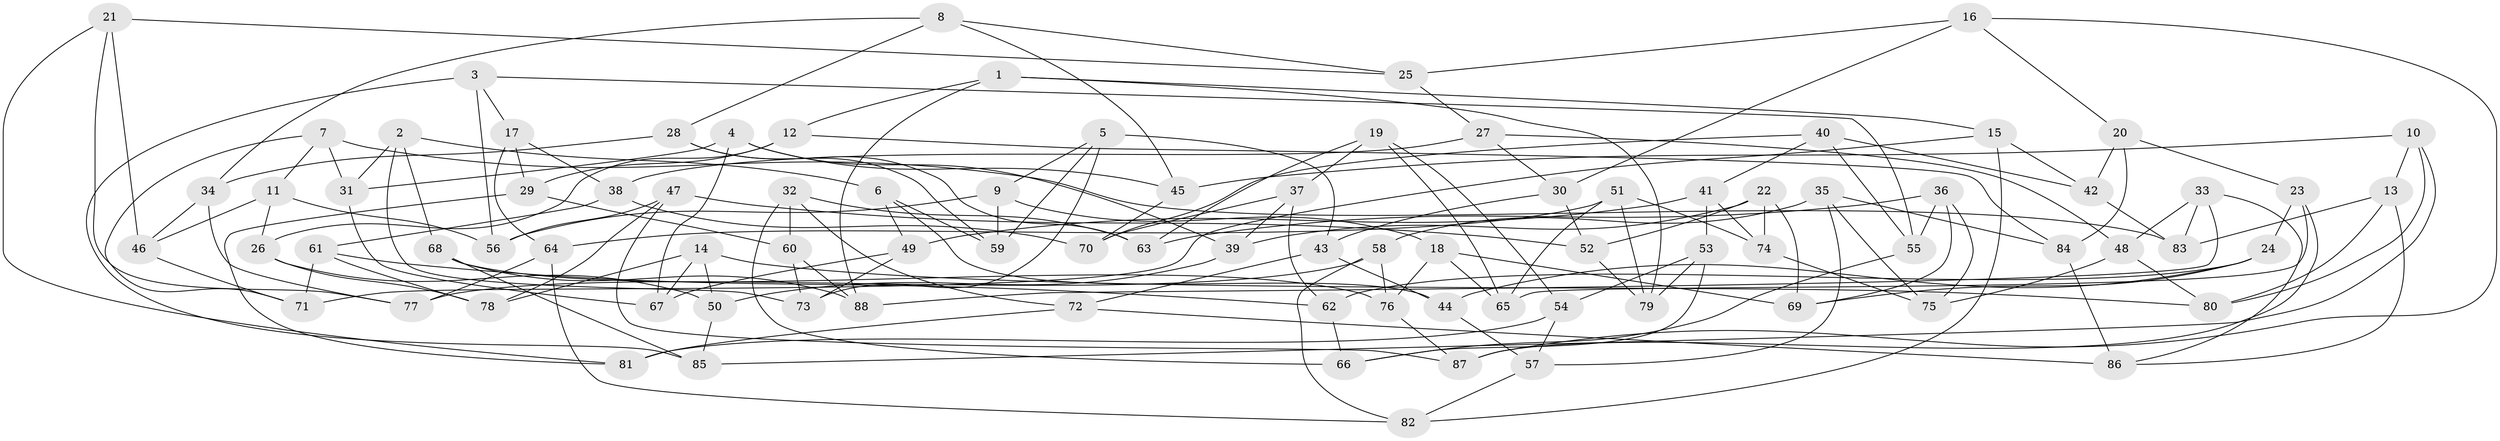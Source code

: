 // Generated by graph-tools (version 1.1) at 2025/03/03/09/25 03:03:10]
// undirected, 88 vertices, 176 edges
graph export_dot {
graph [start="1"]
  node [color=gray90,style=filled];
  1;
  2;
  3;
  4;
  5;
  6;
  7;
  8;
  9;
  10;
  11;
  12;
  13;
  14;
  15;
  16;
  17;
  18;
  19;
  20;
  21;
  22;
  23;
  24;
  25;
  26;
  27;
  28;
  29;
  30;
  31;
  32;
  33;
  34;
  35;
  36;
  37;
  38;
  39;
  40;
  41;
  42;
  43;
  44;
  45;
  46;
  47;
  48;
  49;
  50;
  51;
  52;
  53;
  54;
  55;
  56;
  57;
  58;
  59;
  60;
  61;
  62;
  63;
  64;
  65;
  66;
  67;
  68;
  69;
  70;
  71;
  72;
  73;
  74;
  75;
  76;
  77;
  78;
  79;
  80;
  81;
  82;
  83;
  84;
  85;
  86;
  87;
  88;
  1 -- 79;
  1 -- 15;
  1 -- 12;
  1 -- 88;
  2 -- 68;
  2 -- 31;
  2 -- 73;
  2 -- 6;
  3 -- 55;
  3 -- 85;
  3 -- 17;
  3 -- 56;
  4 -- 39;
  4 -- 45;
  4 -- 67;
  4 -- 31;
  5 -- 43;
  5 -- 59;
  5 -- 9;
  5 -- 73;
  6 -- 49;
  6 -- 44;
  6 -- 59;
  7 -- 11;
  7 -- 71;
  7 -- 83;
  7 -- 31;
  8 -- 34;
  8 -- 25;
  8 -- 45;
  8 -- 28;
  9 -- 18;
  9 -- 56;
  9 -- 59;
  10 -- 80;
  10 -- 13;
  10 -- 85;
  10 -- 45;
  11 -- 46;
  11 -- 26;
  11 -- 56;
  12 -- 26;
  12 -- 29;
  12 -- 84;
  13 -- 86;
  13 -- 83;
  13 -- 80;
  14 -- 78;
  14 -- 80;
  14 -- 67;
  14 -- 50;
  15 -- 82;
  15 -- 42;
  15 -- 71;
  16 -- 30;
  16 -- 20;
  16 -- 87;
  16 -- 25;
  17 -- 29;
  17 -- 38;
  17 -- 64;
  18 -- 65;
  18 -- 76;
  18 -- 69;
  19 -- 54;
  19 -- 63;
  19 -- 65;
  19 -- 37;
  20 -- 42;
  20 -- 84;
  20 -- 23;
  21 -- 81;
  21 -- 46;
  21 -- 25;
  21 -- 77;
  22 -- 74;
  22 -- 39;
  22 -- 52;
  22 -- 69;
  23 -- 24;
  23 -- 65;
  23 -- 87;
  24 -- 62;
  24 -- 44;
  24 -- 69;
  25 -- 27;
  26 -- 78;
  26 -- 50;
  27 -- 38;
  27 -- 30;
  27 -- 48;
  28 -- 34;
  28 -- 59;
  28 -- 63;
  29 -- 60;
  29 -- 81;
  30 -- 52;
  30 -- 43;
  31 -- 67;
  32 -- 66;
  32 -- 63;
  32 -- 60;
  32 -- 72;
  33 -- 86;
  33 -- 88;
  33 -- 48;
  33 -- 83;
  34 -- 77;
  34 -- 46;
  35 -- 57;
  35 -- 75;
  35 -- 84;
  35 -- 58;
  36 -- 69;
  36 -- 63;
  36 -- 75;
  36 -- 55;
  37 -- 70;
  37 -- 39;
  37 -- 62;
  38 -- 70;
  38 -- 61;
  39 -- 50;
  40 -- 42;
  40 -- 41;
  40 -- 70;
  40 -- 55;
  41 -- 49;
  41 -- 53;
  41 -- 74;
  42 -- 83;
  43 -- 44;
  43 -- 72;
  44 -- 57;
  45 -- 70;
  46 -- 71;
  47 -- 87;
  47 -- 78;
  47 -- 56;
  47 -- 52;
  48 -- 80;
  48 -- 75;
  49 -- 73;
  49 -- 67;
  50 -- 85;
  51 -- 79;
  51 -- 65;
  51 -- 64;
  51 -- 74;
  52 -- 79;
  53 -- 66;
  53 -- 79;
  53 -- 54;
  54 -- 81;
  54 -- 57;
  55 -- 66;
  57 -- 82;
  58 -- 76;
  58 -- 82;
  58 -- 77;
  60 -- 73;
  60 -- 88;
  61 -- 62;
  61 -- 78;
  61 -- 71;
  62 -- 66;
  64 -- 82;
  64 -- 77;
  68 -- 76;
  68 -- 88;
  68 -- 85;
  72 -- 81;
  72 -- 86;
  74 -- 75;
  76 -- 87;
  84 -- 86;
}
